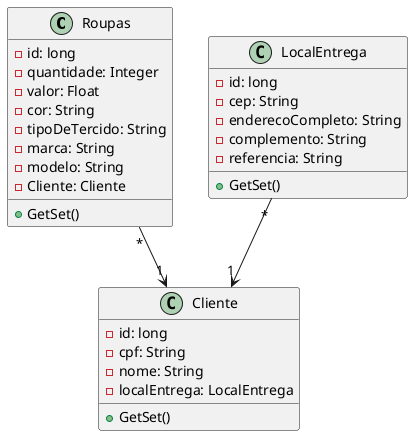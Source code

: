 @startuml UML

class Roupas{
    - id: long
    - quantidade: Integer
    - valor: Float
    - cor: String
    - tipoDeTercido: String
    - marca: String
    - modelo: String
    - Cliente: Cliente

    + GetSet()


}
class Cliente{
    -id: long
    - cpf: String
    - nome: String
    - localEntrega: LocalEntrega

    + GetSet()
}

class LocalEntrega{
    - id: long
    - cep: String
    - enderecoCompleto: String
    - complemento: String
    - referencia: String

    + GetSet()
}

Roupas "*" --> "1" Cliente
LocalEntrega "*"-->"1" Cliente


@enduml